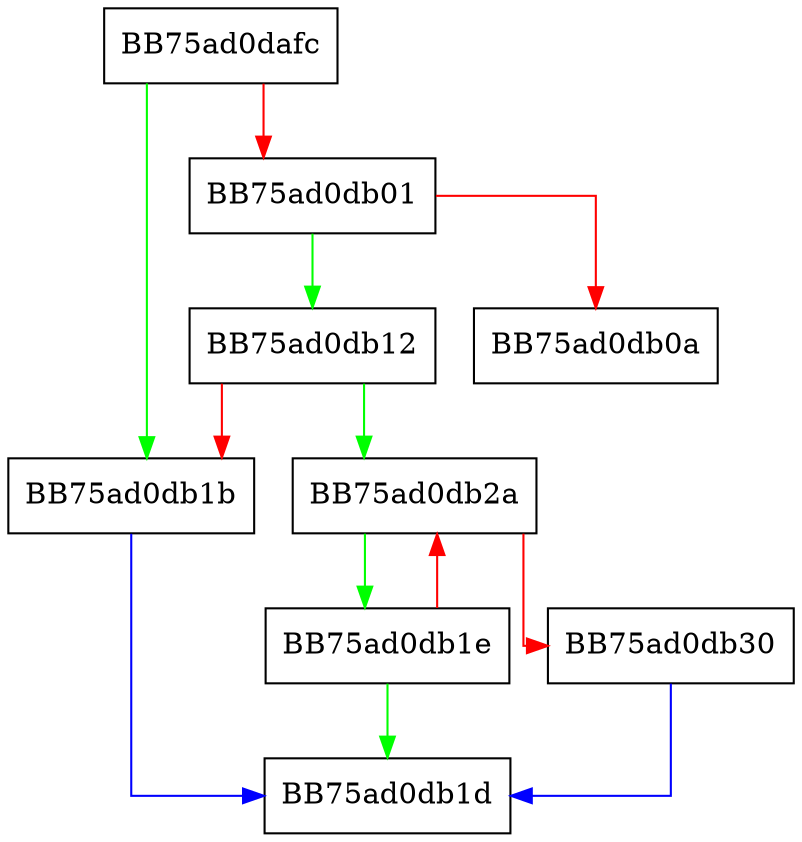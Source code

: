 digraph next {
  node [shape="box"];
  graph [splines=ortho];
  BB75ad0dafc -> BB75ad0db1b [color="green"];
  BB75ad0dafc -> BB75ad0db01 [color="red"];
  BB75ad0db01 -> BB75ad0db12 [color="green"];
  BB75ad0db01 -> BB75ad0db0a [color="red"];
  BB75ad0db12 -> BB75ad0db2a [color="green"];
  BB75ad0db12 -> BB75ad0db1b [color="red"];
  BB75ad0db1b -> BB75ad0db1d [color="blue"];
  BB75ad0db1e -> BB75ad0db1d [color="green"];
  BB75ad0db1e -> BB75ad0db2a [color="red"];
  BB75ad0db2a -> BB75ad0db1e [color="green"];
  BB75ad0db2a -> BB75ad0db30 [color="red"];
  BB75ad0db30 -> BB75ad0db1d [color="blue"];
}